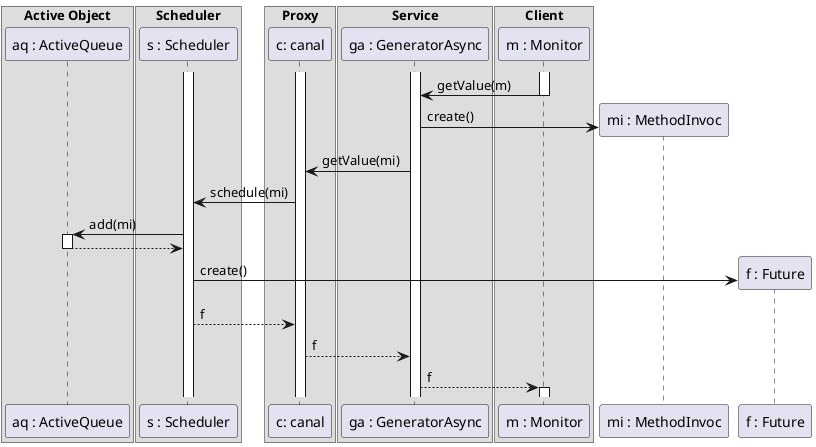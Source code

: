 @startuml
box "Active Object"
    participant "aq : ActiveQueue" as aq
end box
box "Scheduler"
participant "s : Scheduler" as s
end box
box "Proxy"
    participant "c: canal" as c
end box
box "Service"
    participant "ga : GeneratorAsync" as ga
end box
box "Client"
    participant "m : Monitor" as m
end box

activate m
activate c
activate s
activate ga
m -> ga: getValue(m)
deactivate m
create "mi : MethodInvoc" as mi
ga -> mi: create()
ga -> c: getValue(mi)
c -> s: schedule(mi)
s -> aq: add(mi)
activate aq
aq --> s
deactivate aq
create "f : Future" as f
s -> f: create()
s --> c: f
c --> ga: f
ga --> m: f
activate m
@enduml